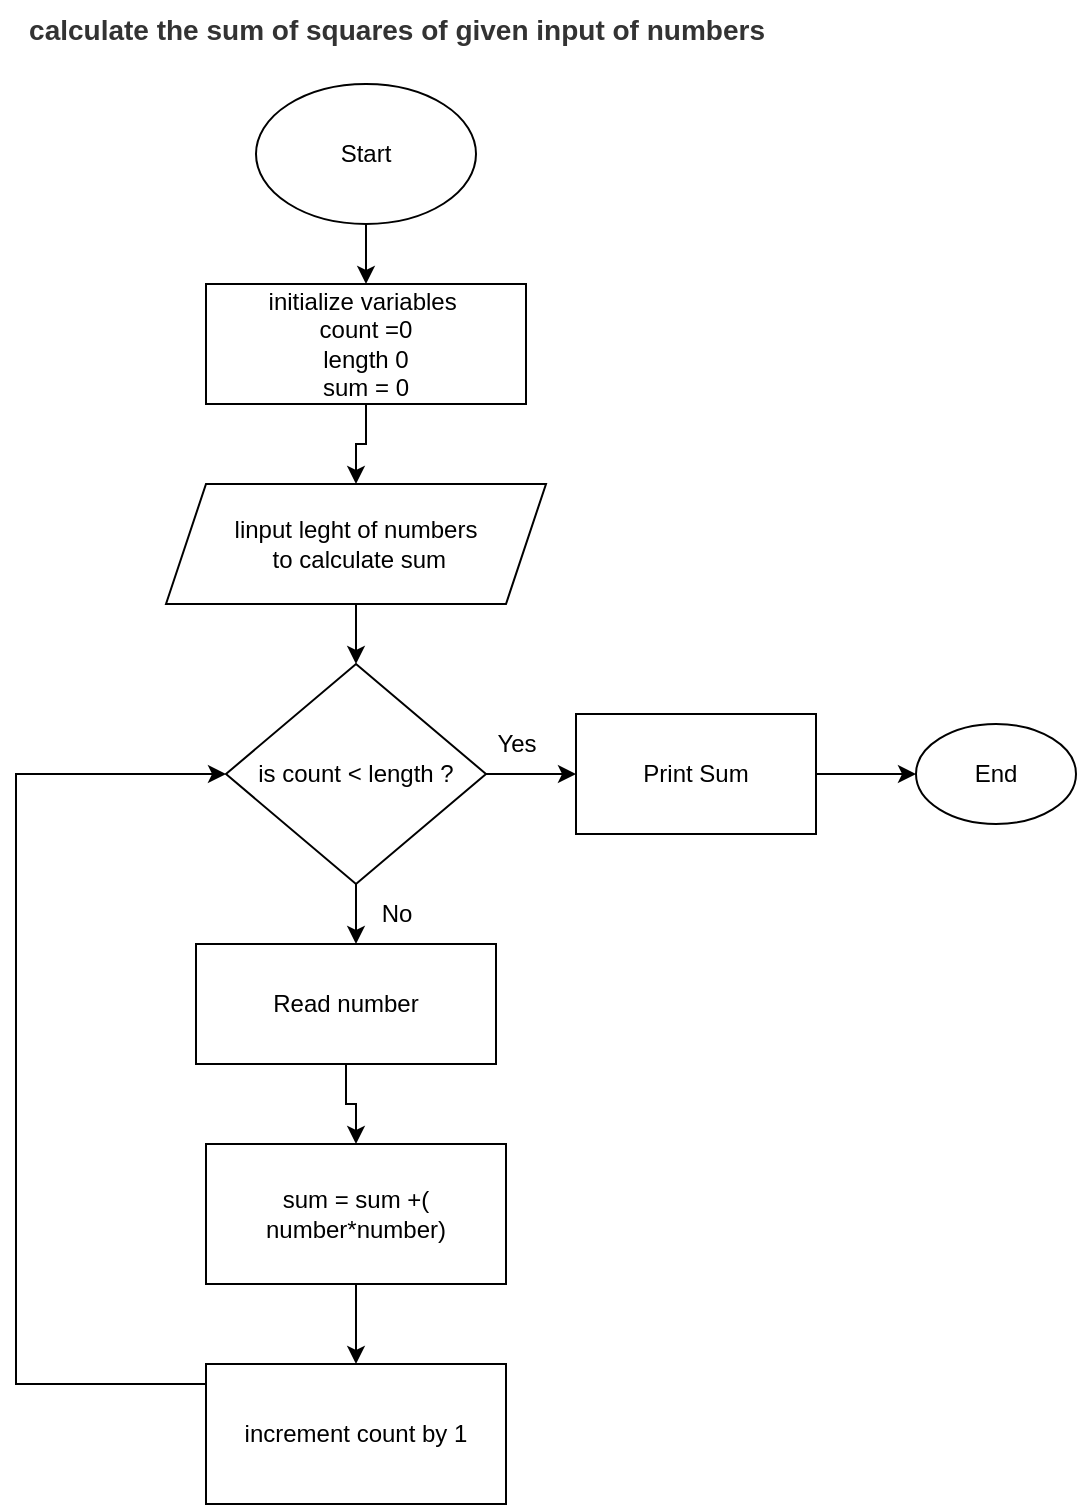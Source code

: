 <mxfile version="21.3.5" type="github">
  <diagram name="Page-1" id="bKIhh8FWL7coZaHdyFm0">
    <mxGraphModel dx="1165" dy="643" grid="1" gridSize="10" guides="1" tooltips="1" connect="1" arrows="1" fold="1" page="1" pageScale="1" pageWidth="850" pageHeight="1100" background="#ffffff" math="0" shadow="0">
      <root>
        <mxCell id="0" />
        <mxCell id="1" parent="0" />
        <mxCell id="KQ7G92XOVihXqs8dXYj8-9" value="" style="edgeStyle=orthogonalEdgeStyle;rounded=0;orthogonalLoop=1;jettySize=auto;html=1;" edge="1" parent="1" source="KQ7G92XOVihXqs8dXYj8-2">
          <mxGeometry relative="1" as="geometry">
            <mxPoint x="365" y="150" as="targetPoint" />
          </mxGeometry>
        </mxCell>
        <mxCell id="KQ7G92XOVihXqs8dXYj8-2" value="Start" style="ellipse;whiteSpace=wrap;html=1;" vertex="1" parent="1">
          <mxGeometry x="310" y="50" width="110" height="70" as="geometry" />
        </mxCell>
        <mxCell id="KQ7G92XOVihXqs8dXYj8-12" value="" style="edgeStyle=orthogonalEdgeStyle;rounded=0;orthogonalLoop=1;jettySize=auto;html=1;" edge="1" parent="1" source="KQ7G92XOVihXqs8dXYj8-5" target="KQ7G92XOVihXqs8dXYj8-11">
          <mxGeometry relative="1" as="geometry" />
        </mxCell>
        <mxCell id="KQ7G92XOVihXqs8dXYj8-5" value="linput leght of numbers&lt;br&gt;&amp;nbsp;to calculate sum" style="shape=parallelogram;perimeter=parallelogramPerimeter;whiteSpace=wrap;html=1;fixedSize=1;" vertex="1" parent="1">
          <mxGeometry x="265" y="250" width="190" height="60" as="geometry" />
        </mxCell>
        <mxCell id="KQ7G92XOVihXqs8dXYj8-14" value="" style="edgeStyle=orthogonalEdgeStyle;rounded=0;orthogonalLoop=1;jettySize=auto;html=1;" edge="1" parent="1" source="KQ7G92XOVihXqs8dXYj8-11">
          <mxGeometry relative="1" as="geometry">
            <mxPoint x="360" y="480" as="targetPoint" />
          </mxGeometry>
        </mxCell>
        <mxCell id="KQ7G92XOVihXqs8dXYj8-24" style="edgeStyle=orthogonalEdgeStyle;rounded=0;orthogonalLoop=1;jettySize=auto;html=1;entryX=0;entryY=0.5;entryDx=0;entryDy=0;" edge="1" parent="1" source="KQ7G92XOVihXqs8dXYj8-11" target="KQ7G92XOVihXqs8dXYj8-23">
          <mxGeometry relative="1" as="geometry" />
        </mxCell>
        <mxCell id="KQ7G92XOVihXqs8dXYj8-11" value="is count &amp;lt; length ?" style="rhombus;whiteSpace=wrap;html=1;" vertex="1" parent="1">
          <mxGeometry x="295" y="340" width="130" height="110" as="geometry" />
        </mxCell>
        <mxCell id="KQ7G92XOVihXqs8dXYj8-16" value="" style="edgeStyle=orthogonalEdgeStyle;rounded=0;orthogonalLoop=1;jettySize=auto;html=1;" edge="1" parent="1" source="KQ7G92XOVihXqs8dXYj8-15" target="KQ7G92XOVihXqs8dXYj8-5">
          <mxGeometry relative="1" as="geometry" />
        </mxCell>
        <mxCell id="KQ7G92XOVihXqs8dXYj8-15" value="initialize variables&amp;nbsp;&lt;br&gt;count =0&lt;br&gt;length 0&lt;br&gt;sum = 0" style="rounded=0;whiteSpace=wrap;html=1;" vertex="1" parent="1">
          <mxGeometry x="285" y="150" width="160" height="60" as="geometry" />
        </mxCell>
        <mxCell id="KQ7G92XOVihXqs8dXYj8-38" style="edgeStyle=orthogonalEdgeStyle;rounded=0;orthogonalLoop=1;jettySize=auto;html=1;" edge="1" parent="1" source="KQ7G92XOVihXqs8dXYj8-17" target="KQ7G92XOVihXqs8dXYj8-35">
          <mxGeometry relative="1" as="geometry" />
        </mxCell>
        <mxCell id="KQ7G92XOVihXqs8dXYj8-17" value="Read number" style="rounded=0;whiteSpace=wrap;html=1;" vertex="1" parent="1">
          <mxGeometry x="280" y="480" width="150" height="60" as="geometry" />
        </mxCell>
        <mxCell id="KQ7G92XOVihXqs8dXYj8-21" style="edgeStyle=orthogonalEdgeStyle;rounded=0;orthogonalLoop=1;jettySize=auto;html=1;entryX=0;entryY=0.5;entryDx=0;entryDy=0;" edge="1" parent="1" source="KQ7G92XOVihXqs8dXYj8-20" target="KQ7G92XOVihXqs8dXYj8-11">
          <mxGeometry relative="1" as="geometry">
            <Array as="points">
              <mxPoint x="190" y="700" />
              <mxPoint x="190" y="395" />
            </Array>
          </mxGeometry>
        </mxCell>
        <mxCell id="KQ7G92XOVihXqs8dXYj8-20" value="increment count by 1" style="rounded=0;whiteSpace=wrap;html=1;" vertex="1" parent="1">
          <mxGeometry x="285" y="690" width="150" height="70" as="geometry" />
        </mxCell>
        <mxCell id="KQ7G92XOVihXqs8dXYj8-22" value="End" style="ellipse;whiteSpace=wrap;html=1;" vertex="1" parent="1">
          <mxGeometry x="640" y="370" width="80" height="50" as="geometry" />
        </mxCell>
        <mxCell id="KQ7G92XOVihXqs8dXYj8-27" style="edgeStyle=orthogonalEdgeStyle;rounded=0;orthogonalLoop=1;jettySize=auto;html=1;entryX=0;entryY=0.5;entryDx=0;entryDy=0;" edge="1" parent="1" source="KQ7G92XOVihXqs8dXYj8-23" target="KQ7G92XOVihXqs8dXYj8-22">
          <mxGeometry relative="1" as="geometry" />
        </mxCell>
        <mxCell id="KQ7G92XOVihXqs8dXYj8-23" value="Print Sum" style="rounded=0;whiteSpace=wrap;html=1;" vertex="1" parent="1">
          <mxGeometry x="470" y="365" width="120" height="60" as="geometry" />
        </mxCell>
        <mxCell id="KQ7G92XOVihXqs8dXYj8-30" value="&lt;strong style=&quot;box-sizing: border-box; color: rgb(51, 51, 51); font-family: aktiv-grotesk, sans-serif; font-size: 14px; text-align: start; background-color: rgb(255, 255, 255);&quot;&gt;calculate the sum of squares of given input of numbers&lt;/strong&gt;" style="text;html=1;align=center;verticalAlign=middle;resizable=0;points=[];autosize=1;strokeColor=none;fillColor=none;" vertex="1" parent="1">
          <mxGeometry x="185" y="8" width="390" height="30" as="geometry" />
        </mxCell>
        <mxCell id="KQ7G92XOVihXqs8dXYj8-31" value="No" style="text;html=1;align=center;verticalAlign=middle;resizable=0;points=[];autosize=1;strokeColor=none;fillColor=none;" vertex="1" parent="1">
          <mxGeometry x="360" y="450" width="40" height="30" as="geometry" />
        </mxCell>
        <mxCell id="KQ7G92XOVihXqs8dXYj8-32" value="Yes" style="text;html=1;align=center;verticalAlign=middle;resizable=0;points=[];autosize=1;strokeColor=none;fillColor=none;" vertex="1" parent="1">
          <mxGeometry x="420" y="365" width="40" height="30" as="geometry" />
        </mxCell>
        <mxCell id="KQ7G92XOVihXqs8dXYj8-39" value="" style="edgeStyle=orthogonalEdgeStyle;rounded=0;orthogonalLoop=1;jettySize=auto;html=1;" edge="1" parent="1" source="KQ7G92XOVihXqs8dXYj8-35" target="KQ7G92XOVihXqs8dXYj8-20">
          <mxGeometry relative="1" as="geometry" />
        </mxCell>
        <mxCell id="KQ7G92XOVihXqs8dXYj8-35" value="sum = sum +( number*number)" style="rounded=0;whiteSpace=wrap;html=1;" vertex="1" parent="1">
          <mxGeometry x="285" y="580" width="150" height="70" as="geometry" />
        </mxCell>
      </root>
    </mxGraphModel>
  </diagram>
</mxfile>
